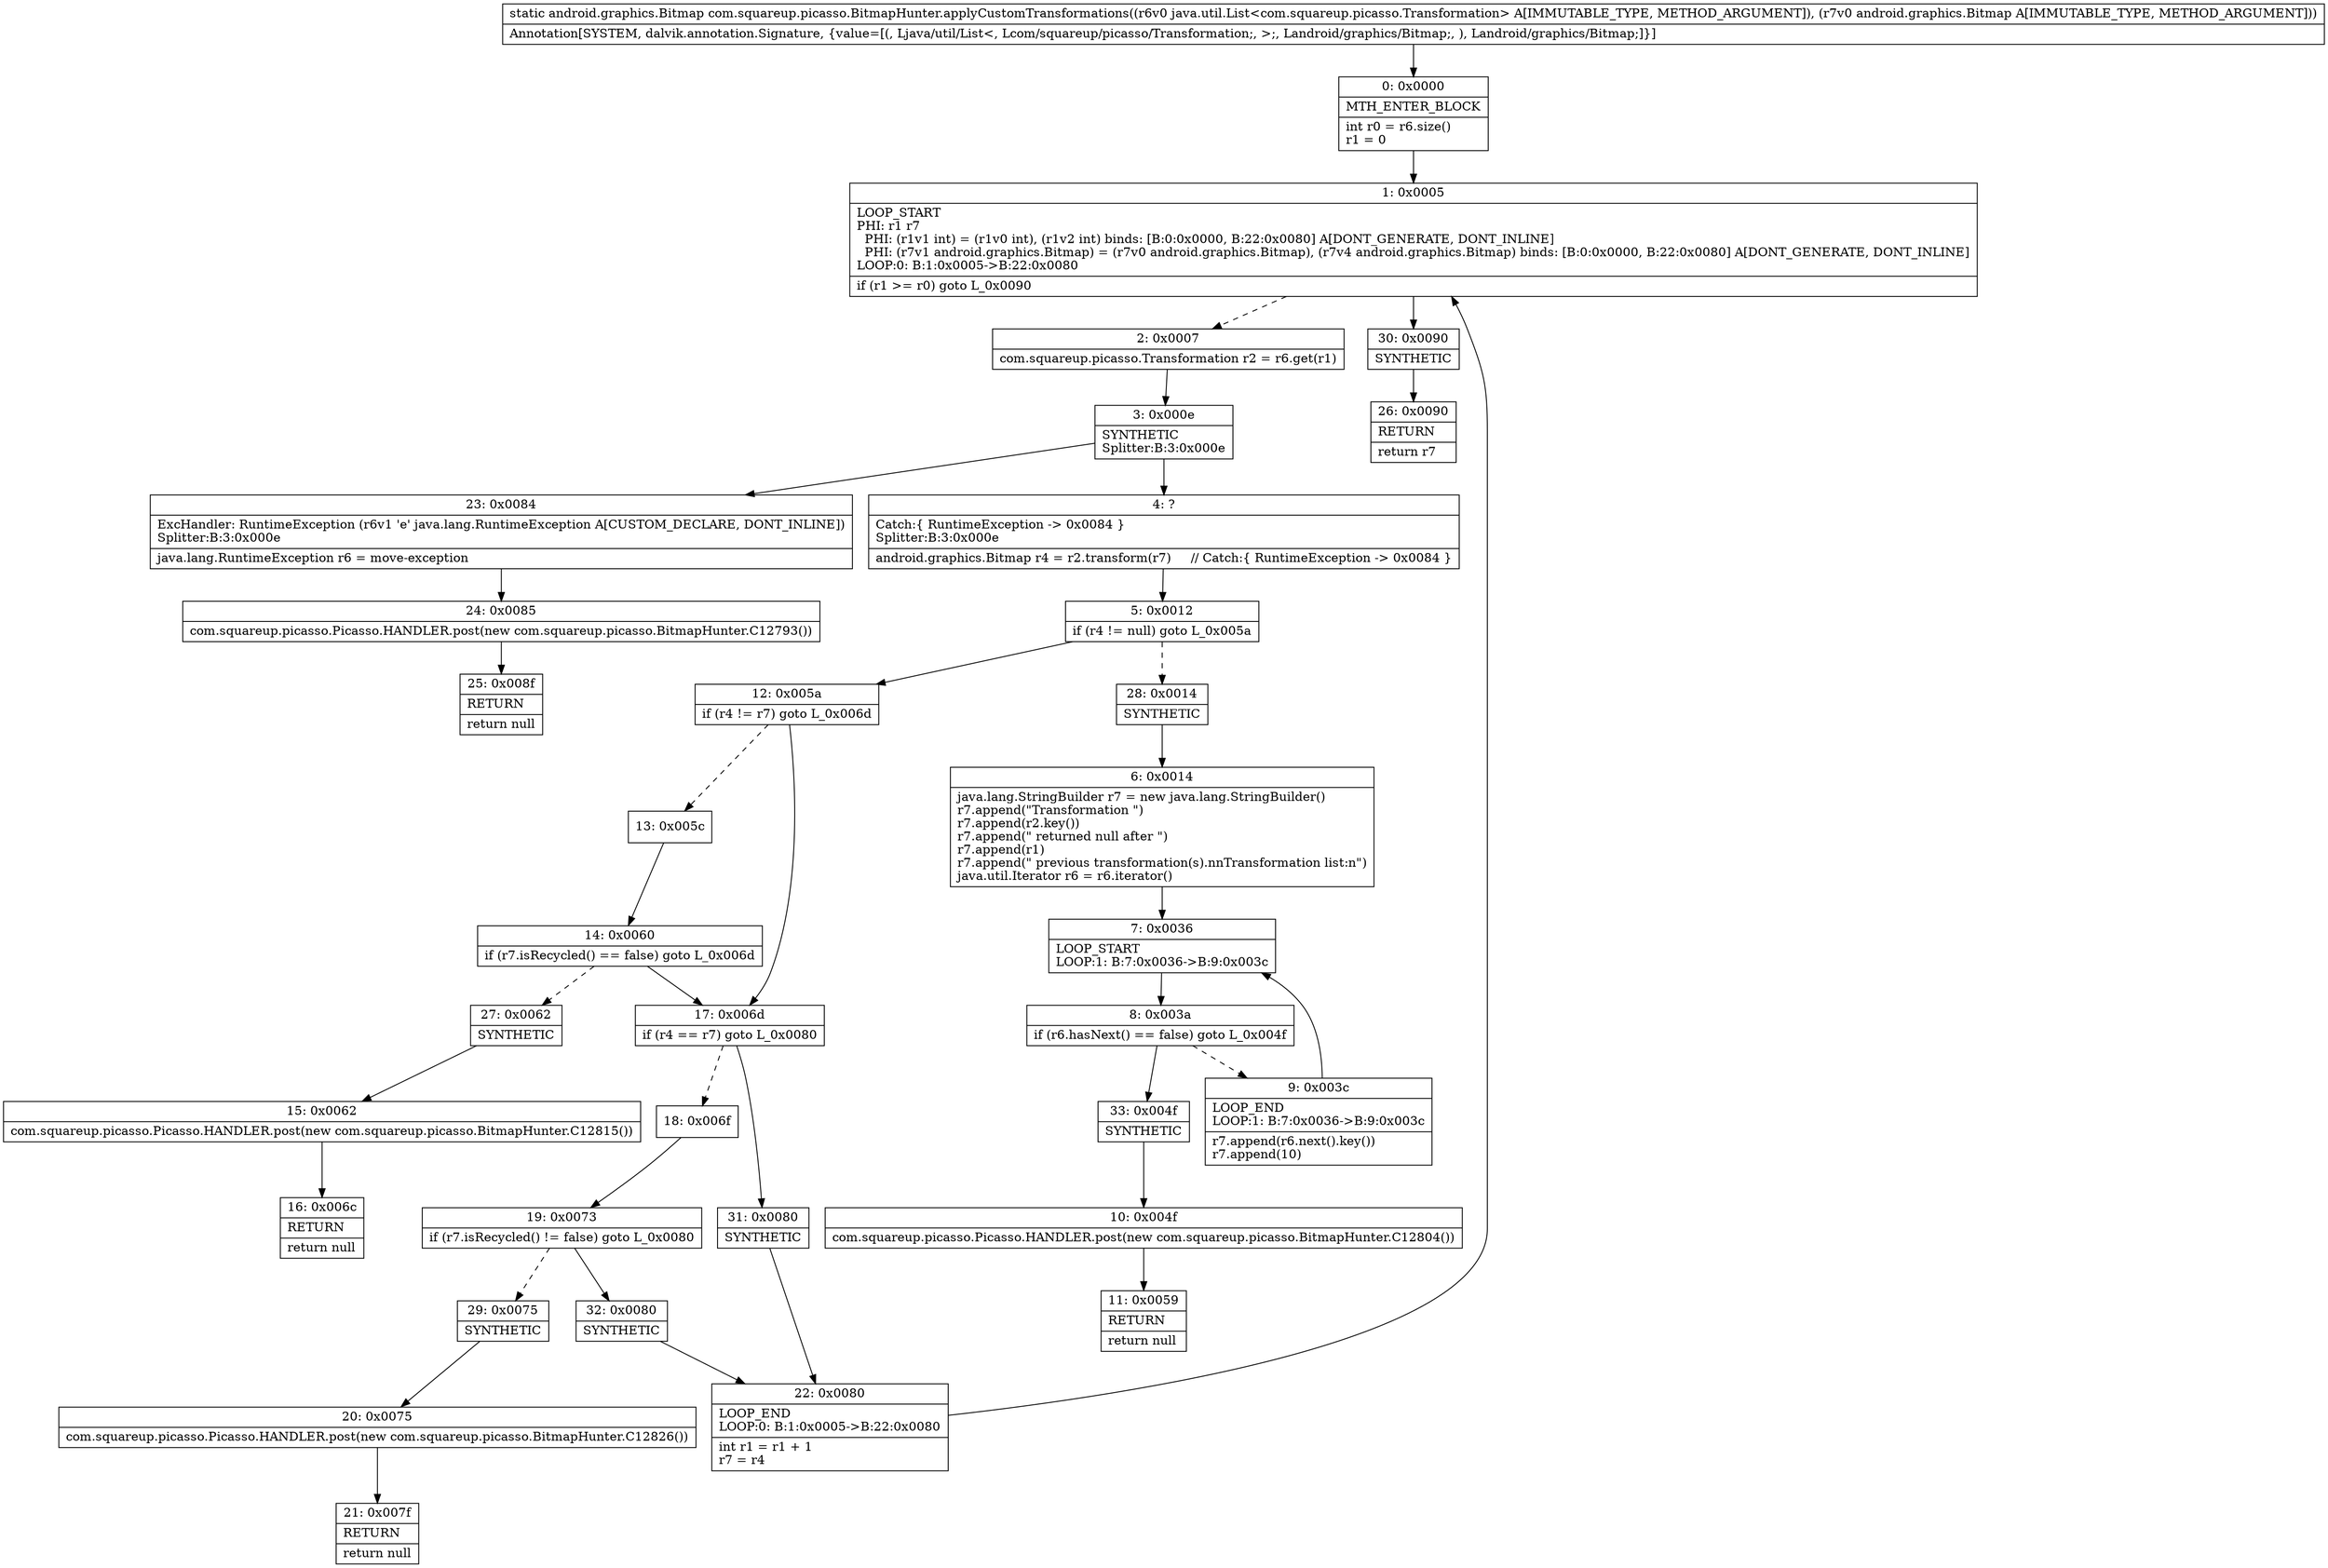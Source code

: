 digraph "CFG forcom.squareup.picasso.BitmapHunter.applyCustomTransformations(Ljava\/util\/List;Landroid\/graphics\/Bitmap;)Landroid\/graphics\/Bitmap;" {
Node_0 [shape=record,label="{0\:\ 0x0000|MTH_ENTER_BLOCK\l|int r0 = r6.size()\lr1 = 0\l}"];
Node_1 [shape=record,label="{1\:\ 0x0005|LOOP_START\lPHI: r1 r7 \l  PHI: (r1v1 int) = (r1v0 int), (r1v2 int) binds: [B:0:0x0000, B:22:0x0080] A[DONT_GENERATE, DONT_INLINE]\l  PHI: (r7v1 android.graphics.Bitmap) = (r7v0 android.graphics.Bitmap), (r7v4 android.graphics.Bitmap) binds: [B:0:0x0000, B:22:0x0080] A[DONT_GENERATE, DONT_INLINE]\lLOOP:0: B:1:0x0005\-\>B:22:0x0080\l|if (r1 \>= r0) goto L_0x0090\l}"];
Node_2 [shape=record,label="{2\:\ 0x0007|com.squareup.picasso.Transformation r2 = r6.get(r1)\l}"];
Node_3 [shape=record,label="{3\:\ 0x000e|SYNTHETIC\lSplitter:B:3:0x000e\l}"];
Node_4 [shape=record,label="{4\:\ ?|Catch:\{ RuntimeException \-\> 0x0084 \}\lSplitter:B:3:0x000e\l|android.graphics.Bitmap r4 = r2.transform(r7)     \/\/ Catch:\{ RuntimeException \-\> 0x0084 \}\l}"];
Node_5 [shape=record,label="{5\:\ 0x0012|if (r4 != null) goto L_0x005a\l}"];
Node_6 [shape=record,label="{6\:\ 0x0014|java.lang.StringBuilder r7 = new java.lang.StringBuilder()\lr7.append(\"Transformation \")\lr7.append(r2.key())\lr7.append(\" returned null after \")\lr7.append(r1)\lr7.append(\" previous transformation(s).nnTransformation list:n\")\ljava.util.Iterator r6 = r6.iterator()\l}"];
Node_7 [shape=record,label="{7\:\ 0x0036|LOOP_START\lLOOP:1: B:7:0x0036\-\>B:9:0x003c\l}"];
Node_8 [shape=record,label="{8\:\ 0x003a|if (r6.hasNext() == false) goto L_0x004f\l}"];
Node_9 [shape=record,label="{9\:\ 0x003c|LOOP_END\lLOOP:1: B:7:0x0036\-\>B:9:0x003c\l|r7.append(r6.next().key())\lr7.append(10)\l}"];
Node_10 [shape=record,label="{10\:\ 0x004f|com.squareup.picasso.Picasso.HANDLER.post(new com.squareup.picasso.BitmapHunter.C12804())\l}"];
Node_11 [shape=record,label="{11\:\ 0x0059|RETURN\l|return null\l}"];
Node_12 [shape=record,label="{12\:\ 0x005a|if (r4 != r7) goto L_0x006d\l}"];
Node_13 [shape=record,label="{13\:\ 0x005c}"];
Node_14 [shape=record,label="{14\:\ 0x0060|if (r7.isRecycled() == false) goto L_0x006d\l}"];
Node_15 [shape=record,label="{15\:\ 0x0062|com.squareup.picasso.Picasso.HANDLER.post(new com.squareup.picasso.BitmapHunter.C12815())\l}"];
Node_16 [shape=record,label="{16\:\ 0x006c|RETURN\l|return null\l}"];
Node_17 [shape=record,label="{17\:\ 0x006d|if (r4 == r7) goto L_0x0080\l}"];
Node_18 [shape=record,label="{18\:\ 0x006f}"];
Node_19 [shape=record,label="{19\:\ 0x0073|if (r7.isRecycled() != false) goto L_0x0080\l}"];
Node_20 [shape=record,label="{20\:\ 0x0075|com.squareup.picasso.Picasso.HANDLER.post(new com.squareup.picasso.BitmapHunter.C12826())\l}"];
Node_21 [shape=record,label="{21\:\ 0x007f|RETURN\l|return null\l}"];
Node_22 [shape=record,label="{22\:\ 0x0080|LOOP_END\lLOOP:0: B:1:0x0005\-\>B:22:0x0080\l|int r1 = r1 + 1\lr7 = r4\l}"];
Node_23 [shape=record,label="{23\:\ 0x0084|ExcHandler: RuntimeException (r6v1 'e' java.lang.RuntimeException A[CUSTOM_DECLARE, DONT_INLINE])\lSplitter:B:3:0x000e\l|java.lang.RuntimeException r6 = move\-exception\l}"];
Node_24 [shape=record,label="{24\:\ 0x0085|com.squareup.picasso.Picasso.HANDLER.post(new com.squareup.picasso.BitmapHunter.C12793())\l}"];
Node_25 [shape=record,label="{25\:\ 0x008f|RETURN\l|return null\l}"];
Node_26 [shape=record,label="{26\:\ 0x0090|RETURN\l|return r7\l}"];
Node_27 [shape=record,label="{27\:\ 0x0062|SYNTHETIC\l}"];
Node_28 [shape=record,label="{28\:\ 0x0014|SYNTHETIC\l}"];
Node_29 [shape=record,label="{29\:\ 0x0075|SYNTHETIC\l}"];
Node_30 [shape=record,label="{30\:\ 0x0090|SYNTHETIC\l}"];
Node_31 [shape=record,label="{31\:\ 0x0080|SYNTHETIC\l}"];
Node_32 [shape=record,label="{32\:\ 0x0080|SYNTHETIC\l}"];
Node_33 [shape=record,label="{33\:\ 0x004f|SYNTHETIC\l}"];
MethodNode[shape=record,label="{static android.graphics.Bitmap com.squareup.picasso.BitmapHunter.applyCustomTransformations((r6v0 java.util.List\<com.squareup.picasso.Transformation\> A[IMMUTABLE_TYPE, METHOD_ARGUMENT]), (r7v0 android.graphics.Bitmap A[IMMUTABLE_TYPE, METHOD_ARGUMENT]))  | Annotation[SYSTEM, dalvik.annotation.Signature, \{value=[(, Ljava\/util\/List\<, Lcom\/squareup\/picasso\/Transformation;, \>;, Landroid\/graphics\/Bitmap;, ), Landroid\/graphics\/Bitmap;]\}]\l}"];
MethodNode -> Node_0;
Node_0 -> Node_1;
Node_1 -> Node_2[style=dashed];
Node_1 -> Node_30;
Node_2 -> Node_3;
Node_3 -> Node_4;
Node_3 -> Node_23;
Node_4 -> Node_5;
Node_5 -> Node_12;
Node_5 -> Node_28[style=dashed];
Node_6 -> Node_7;
Node_7 -> Node_8;
Node_8 -> Node_9[style=dashed];
Node_8 -> Node_33;
Node_9 -> Node_7;
Node_10 -> Node_11;
Node_12 -> Node_13[style=dashed];
Node_12 -> Node_17;
Node_13 -> Node_14;
Node_14 -> Node_17;
Node_14 -> Node_27[style=dashed];
Node_15 -> Node_16;
Node_17 -> Node_18[style=dashed];
Node_17 -> Node_31;
Node_18 -> Node_19;
Node_19 -> Node_29[style=dashed];
Node_19 -> Node_32;
Node_20 -> Node_21;
Node_22 -> Node_1;
Node_23 -> Node_24;
Node_24 -> Node_25;
Node_27 -> Node_15;
Node_28 -> Node_6;
Node_29 -> Node_20;
Node_30 -> Node_26;
Node_31 -> Node_22;
Node_32 -> Node_22;
Node_33 -> Node_10;
}

